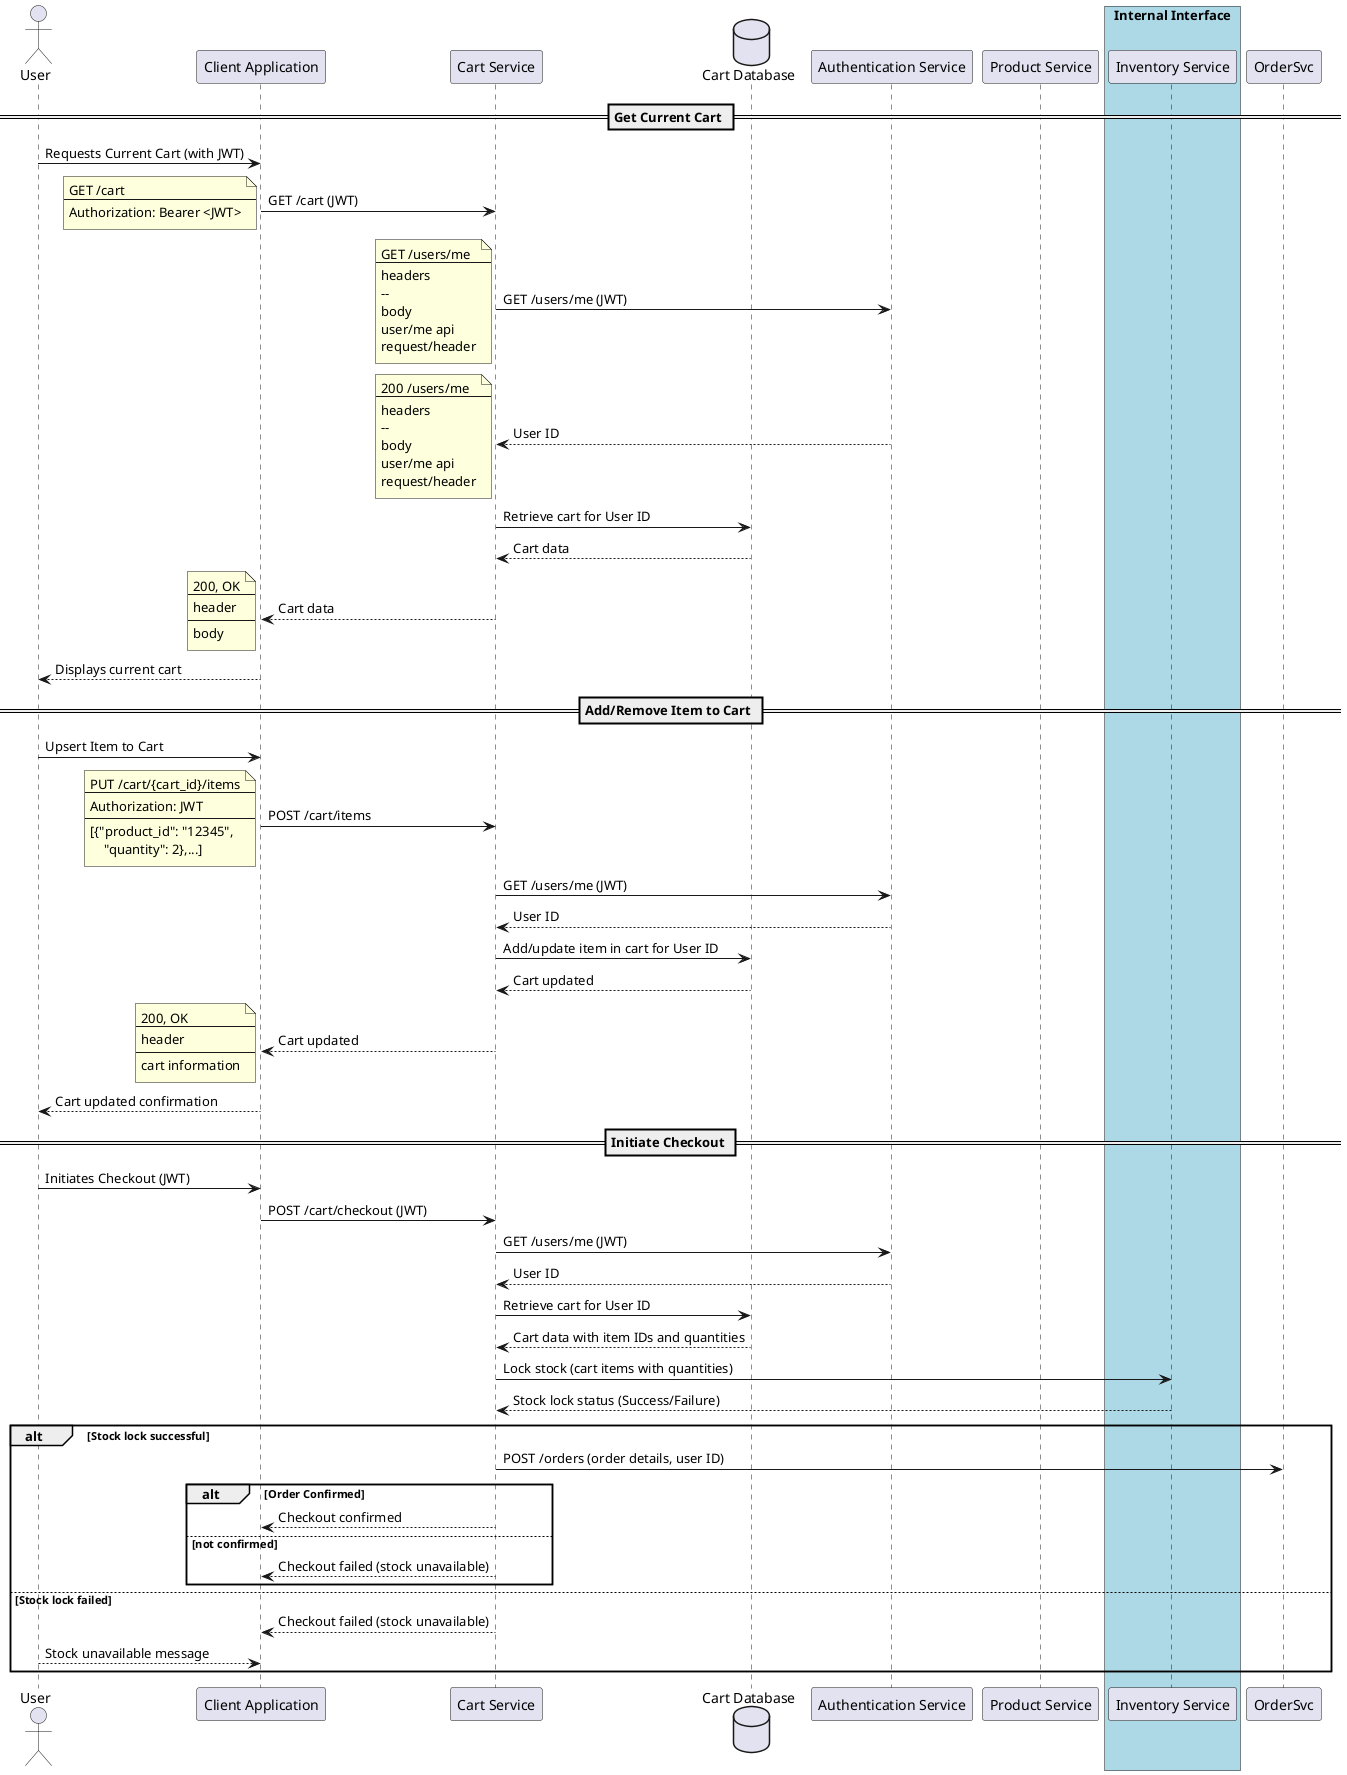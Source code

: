 @startuml
actor User
participant "Client Application" as Client
participant "Cart Service" as CartSvc
database "Cart Database" as CartDB
participant "Authentication Service" as AuthService
participant "Product Service" as ProductSvc

box "Internal Interface" #LightBlue
    participant "Inventory Service" as Inventory
end box

== Get Current Cart ==
User -> Client: Requests Current Cart (with JWT)
Client -> CartSvc: GET /cart (JWT)
note left 
GET /cart 
--
Authorization: Bearer <JWT>
end note
CartSvc -> AuthService: GET /users/me (JWT)
note left
GET /users/me
--
headers
-- 
body
user/me api 
request/header
end note
AuthService --> CartSvc: User ID
note left 
200 /users/me
--
headers
-- 
body
user/me api 
request/header
end note
CartSvc -> CartDB: Retrieve cart for User ID
CartDB --> CartSvc: Cart data
CartSvc --> Client: Cart data
note left 
200, OK
--
header
--
body
end note
Client --> User: Displays current cart

== Add/Remove Item to Cart ==
User -> Client: Upsert Item to Cart 
Client -> CartSvc: POST /cart/items 
note left
PUT /cart/{cart_id}/items
--
Authorization: JWT
--
[{"product_id": "12345",
    "quantity": 2},...]
end note
CartSvc -> AuthService: GET /users/me (JWT)
AuthService --> CartSvc: User ID
' CartSvc -> ProductSvc: Get product details (product ID)
' ProductSvc --> CartSvc: Product details (name, price, stock)
CartSvc -> CartDB: Add/update item in cart for User ID
CartDB --> CartSvc: Cart updated
CartSvc --> Client: Cart updated
note left
200, OK
--
header
--
cart information
end note
Client --> User: Cart updated confirmation



== Initiate Checkout ==
User -> Client: Initiates Checkout (JWT)
Client -> CartSvc: POST /cart/checkout (JWT)
CartSvc -> AuthService: GET /users/me (JWT)
AuthService --> CartSvc: User ID
CartSvc -> CartDB: Retrieve cart for User ID
CartDB --> CartSvc: Cart data with item IDs and quantities
' CartSvc -> ProductSvc: Get product details for all items
' ProductSvc --> CartSvc: List of product details (name, price, stock)
' CartSvc -> CartSvc: Calculate total price (cart items with quantities and prices)
CartSvc -> Inventory: Lock stock (cart items with quantities)
Inventory --> CartSvc: Stock lock status (Success/Failure)
alt Stock lock successful
    CartSvc -> OrderSvc: POST /orders (order details, user ID)
    alt Order Confirmed


    CartSvc --> Client: Checkout confirmed
    else not confirmed
    CartSvc --> Client: Checkout failed (stock unavailable)


end

else Stock lock failed
    CartSvc --> Client: Checkout failed (stock unavailable)
    Client <-- User: Stock unavailable message
end

@enduml
